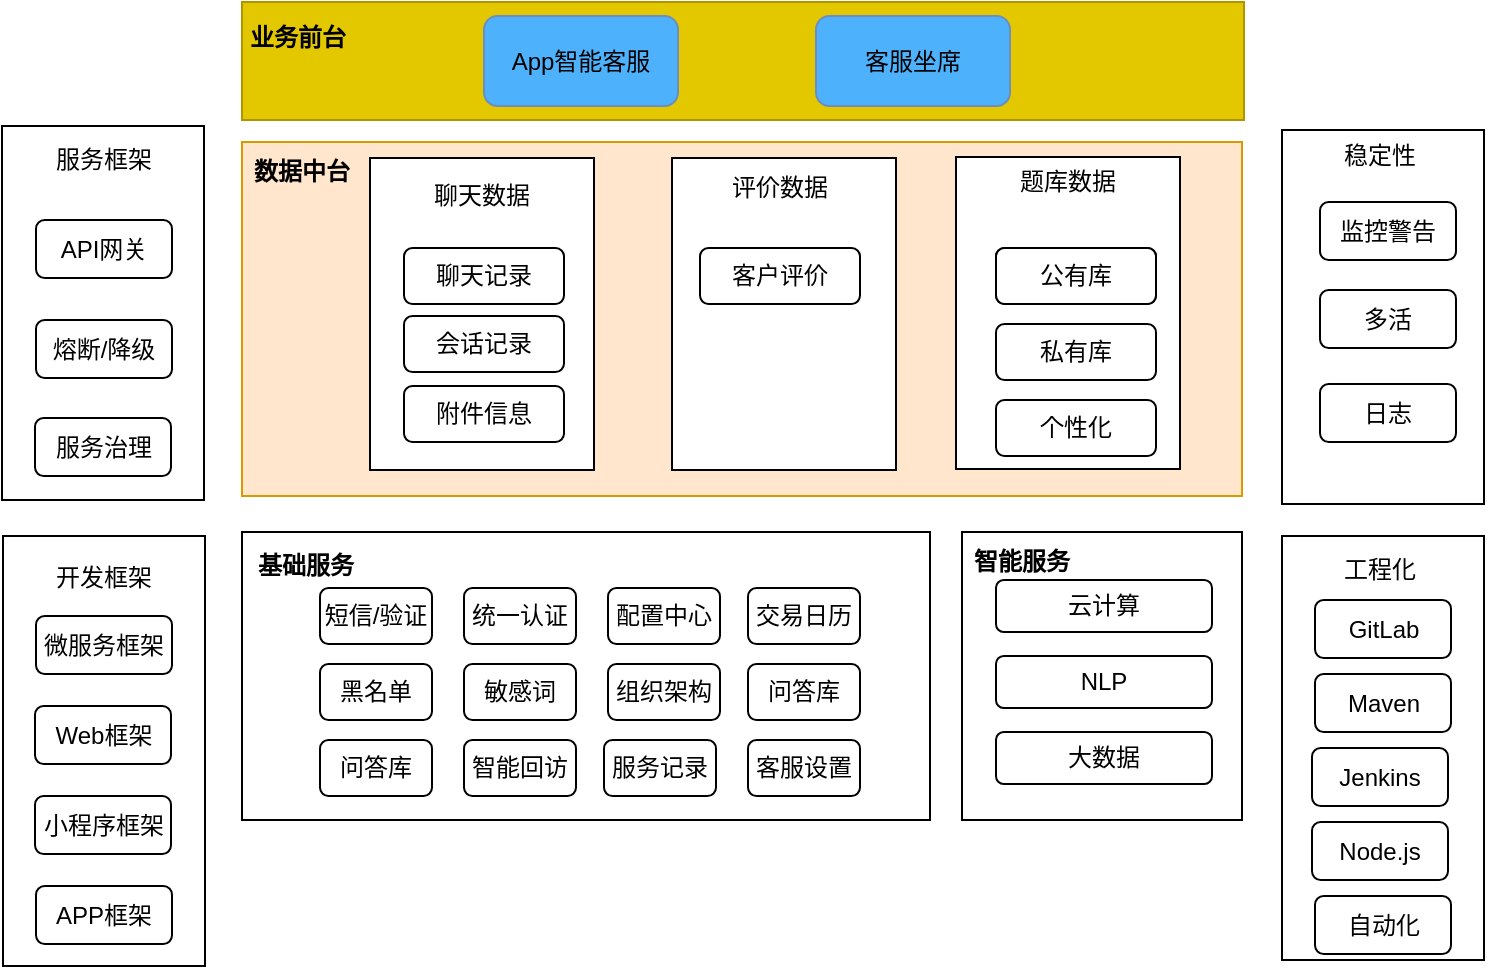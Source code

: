 <mxfile version="22.1.0" type="github">
  <diagram name="第 1 页" id="k6bWC8IlYyiT_uQ4D0yM">
    <mxGraphModel dx="1434" dy="758" grid="0" gridSize="10" guides="1" tooltips="1" connect="1" arrows="1" fold="1" page="0" pageScale="1" pageWidth="827" pageHeight="1169" math="0" shadow="0">
      <root>
        <mxCell id="0" />
        <mxCell id="1" parent="0" />
        <mxCell id="FXBnlz-k-0m6f4a4qK0G-1" value="" style="rounded=0;whiteSpace=wrap;html=1;fillColor=#e3c800;fontColor=#000000;strokeColor=#B09500;" vertex="1" parent="1">
          <mxGeometry x="138" y="225" width="501" height="59" as="geometry" />
        </mxCell>
        <mxCell id="FXBnlz-k-0m6f4a4qK0G-2" value="业务前台" style="text;html=1;strokeColor=none;fillColor=none;align=center;verticalAlign=middle;whiteSpace=wrap;rounded=0;fontColor=#000000;fontStyle=1" vertex="1" parent="1">
          <mxGeometry x="136" y="228" width="60" height="30" as="geometry" />
        </mxCell>
        <mxCell id="FXBnlz-k-0m6f4a4qK0G-4" value="客服坐席" style="rounded=1;whiteSpace=wrap;html=1;fillColor=#4EB1FC;strokeColor=#6c8ebf;" vertex="1" parent="1">
          <mxGeometry x="425" y="232" width="97" height="45" as="geometry" />
        </mxCell>
        <mxCell id="FXBnlz-k-0m6f4a4qK0G-5" value="App智能客服" style="rounded=1;whiteSpace=wrap;html=1;fillColor=#4EB1FC;strokeColor=#6c8ebf;" vertex="1" parent="1">
          <mxGeometry x="259" y="232" width="97" height="45" as="geometry" />
        </mxCell>
        <mxCell id="FXBnlz-k-0m6f4a4qK0G-6" value="" style="rounded=0;whiteSpace=wrap;html=1;" vertex="1" parent="1">
          <mxGeometry x="18" y="287" width="101" height="187" as="geometry" />
        </mxCell>
        <mxCell id="FXBnlz-k-0m6f4a4qK0G-7" value="服务框架" style="text;html=1;strokeColor=none;fillColor=none;align=center;verticalAlign=middle;whiteSpace=wrap;rounded=0;" vertex="1" parent="1">
          <mxGeometry x="39" y="289" width="60" height="30" as="geometry" />
        </mxCell>
        <mxCell id="FXBnlz-k-0m6f4a4qK0G-8" value="API网关" style="rounded=1;whiteSpace=wrap;html=1;" vertex="1" parent="1">
          <mxGeometry x="35" y="334" width="68" height="29" as="geometry" />
        </mxCell>
        <mxCell id="FXBnlz-k-0m6f4a4qK0G-9" value="熔断/降级" style="rounded=1;whiteSpace=wrap;html=1;" vertex="1" parent="1">
          <mxGeometry x="35" y="384" width="68" height="29" as="geometry" />
        </mxCell>
        <mxCell id="FXBnlz-k-0m6f4a4qK0G-10" value="服务治理" style="rounded=1;whiteSpace=wrap;html=1;" vertex="1" parent="1">
          <mxGeometry x="34.5" y="433" width="68" height="29" as="geometry" />
        </mxCell>
        <mxCell id="FXBnlz-k-0m6f4a4qK0G-12" value="" style="rounded=0;whiteSpace=wrap;html=1;fillColor=#ffe6cc;strokeColor=#d79b00;" vertex="1" parent="1">
          <mxGeometry x="138" y="295" width="500" height="177" as="geometry" />
        </mxCell>
        <mxCell id="FXBnlz-k-0m6f4a4qK0G-13" value="数据中台" style="text;html=1;strokeColor=none;fillColor=none;align=center;verticalAlign=middle;whiteSpace=wrap;rounded=0;fontColor=#000000;fontStyle=1" vertex="1" parent="1">
          <mxGeometry x="138" y="295" width="60" height="30" as="geometry" />
        </mxCell>
        <mxCell id="FXBnlz-k-0m6f4a4qK0G-14" value="" style="rounded=0;whiteSpace=wrap;html=1;" vertex="1" parent="1">
          <mxGeometry x="202" y="303" width="112" height="156" as="geometry" />
        </mxCell>
        <mxCell id="FXBnlz-k-0m6f4a4qK0G-15" value="聊天数据" style="text;html=1;strokeColor=none;fillColor=none;align=center;verticalAlign=middle;whiteSpace=wrap;rounded=0;" vertex="1" parent="1">
          <mxGeometry x="228" y="307" width="60" height="30" as="geometry" />
        </mxCell>
        <mxCell id="FXBnlz-k-0m6f4a4qK0G-16" value="" style="rounded=0;whiteSpace=wrap;html=1;" vertex="1" parent="1">
          <mxGeometry x="353" y="303" width="112" height="156" as="geometry" />
        </mxCell>
        <mxCell id="FXBnlz-k-0m6f4a4qK0G-17" value="评价数据" style="text;html=1;strokeColor=none;fillColor=none;align=center;verticalAlign=middle;whiteSpace=wrap;rounded=0;" vertex="1" parent="1">
          <mxGeometry x="377" y="303" width="60" height="30" as="geometry" />
        </mxCell>
        <mxCell id="FXBnlz-k-0m6f4a4qK0G-19" value="" style="rounded=0;whiteSpace=wrap;html=1;" vertex="1" parent="1">
          <mxGeometry x="495" y="302.5" width="112" height="156" as="geometry" />
        </mxCell>
        <mxCell id="FXBnlz-k-0m6f4a4qK0G-20" value="题库数据" style="text;html=1;strokeColor=none;fillColor=none;align=center;verticalAlign=middle;whiteSpace=wrap;rounded=0;" vertex="1" parent="1">
          <mxGeometry x="521" y="300" width="60" height="30" as="geometry" />
        </mxCell>
        <mxCell id="FXBnlz-k-0m6f4a4qK0G-21" value="聊天记录" style="rounded=1;whiteSpace=wrap;html=1;" vertex="1" parent="1">
          <mxGeometry x="219" y="348" width="80" height="28" as="geometry" />
        </mxCell>
        <mxCell id="FXBnlz-k-0m6f4a4qK0G-22" value="会话记录" style="rounded=1;whiteSpace=wrap;html=1;" vertex="1" parent="1">
          <mxGeometry x="219" y="382" width="80" height="28" as="geometry" />
        </mxCell>
        <mxCell id="FXBnlz-k-0m6f4a4qK0G-23" value="附件信息" style="rounded=1;whiteSpace=wrap;html=1;" vertex="1" parent="1">
          <mxGeometry x="219" y="417" width="80" height="28" as="geometry" />
        </mxCell>
        <mxCell id="FXBnlz-k-0m6f4a4qK0G-25" value="客户评价" style="rounded=1;whiteSpace=wrap;html=1;" vertex="1" parent="1">
          <mxGeometry x="367" y="348" width="80" height="28" as="geometry" />
        </mxCell>
        <mxCell id="FXBnlz-k-0m6f4a4qK0G-27" value="公有库" style="rounded=1;whiteSpace=wrap;html=1;" vertex="1" parent="1">
          <mxGeometry x="515" y="348" width="80" height="28" as="geometry" />
        </mxCell>
        <mxCell id="FXBnlz-k-0m6f4a4qK0G-28" value="公有库" style="rounded=1;whiteSpace=wrap;html=1;" vertex="1" parent="1">
          <mxGeometry x="515" y="348" width="80" height="28" as="geometry" />
        </mxCell>
        <mxCell id="FXBnlz-k-0m6f4a4qK0G-29" value="私有库" style="rounded=1;whiteSpace=wrap;html=1;" vertex="1" parent="1">
          <mxGeometry x="515" y="386" width="80" height="28" as="geometry" />
        </mxCell>
        <mxCell id="FXBnlz-k-0m6f4a4qK0G-30" value="个性化" style="rounded=1;whiteSpace=wrap;html=1;" vertex="1" parent="1">
          <mxGeometry x="515" y="424" width="80" height="28" as="geometry" />
        </mxCell>
        <mxCell id="FXBnlz-k-0m6f4a4qK0G-31" value="" style="rounded=0;whiteSpace=wrap;html=1;" vertex="1" parent="1">
          <mxGeometry x="18.5" y="492" width="101" height="215" as="geometry" />
        </mxCell>
        <mxCell id="FXBnlz-k-0m6f4a4qK0G-32" value="开发框架" style="text;html=1;strokeColor=none;fillColor=none;align=center;verticalAlign=middle;whiteSpace=wrap;rounded=0;" vertex="1" parent="1">
          <mxGeometry x="38.5" y="498" width="60" height="30" as="geometry" />
        </mxCell>
        <mxCell id="FXBnlz-k-0m6f4a4qK0G-33" value="微服务框架" style="rounded=1;whiteSpace=wrap;html=1;" vertex="1" parent="1">
          <mxGeometry x="35" y="532" width="68" height="29" as="geometry" />
        </mxCell>
        <mxCell id="FXBnlz-k-0m6f4a4qK0G-34" value="Web框架" style="rounded=1;whiteSpace=wrap;html=1;" vertex="1" parent="1">
          <mxGeometry x="34.5" y="577" width="68" height="29" as="geometry" />
        </mxCell>
        <mxCell id="FXBnlz-k-0m6f4a4qK0G-35" value="小程序框架" style="rounded=1;whiteSpace=wrap;html=1;" vertex="1" parent="1">
          <mxGeometry x="34.5" y="622" width="68" height="29" as="geometry" />
        </mxCell>
        <mxCell id="FXBnlz-k-0m6f4a4qK0G-36" value="APP框架" style="rounded=1;whiteSpace=wrap;html=1;" vertex="1" parent="1">
          <mxGeometry x="35" y="667" width="68" height="29" as="geometry" />
        </mxCell>
        <mxCell id="FXBnlz-k-0m6f4a4qK0G-37" value="" style="rounded=0;whiteSpace=wrap;html=1;" vertex="1" parent="1">
          <mxGeometry x="658" y="289" width="101" height="187" as="geometry" />
        </mxCell>
        <mxCell id="FXBnlz-k-0m6f4a4qK0G-38" value="稳定性" style="text;html=1;strokeColor=none;fillColor=none;align=center;verticalAlign=middle;whiteSpace=wrap;rounded=0;" vertex="1" parent="1">
          <mxGeometry x="677" y="287" width="60" height="30" as="geometry" />
        </mxCell>
        <mxCell id="FXBnlz-k-0m6f4a4qK0G-39" value="监控警告" style="rounded=1;whiteSpace=wrap;html=1;" vertex="1" parent="1">
          <mxGeometry x="677" y="325" width="68" height="29" as="geometry" />
        </mxCell>
        <mxCell id="FXBnlz-k-0m6f4a4qK0G-40" value="多活" style="rounded=1;whiteSpace=wrap;html=1;" vertex="1" parent="1">
          <mxGeometry x="677" y="369" width="68" height="29" as="geometry" />
        </mxCell>
        <mxCell id="FXBnlz-k-0m6f4a4qK0G-41" value="日志" style="rounded=1;whiteSpace=wrap;html=1;" vertex="1" parent="1">
          <mxGeometry x="677" y="416" width="68" height="29" as="geometry" />
        </mxCell>
        <mxCell id="FXBnlz-k-0m6f4a4qK0G-42" value="" style="rounded=0;whiteSpace=wrap;html=1;" vertex="1" parent="1">
          <mxGeometry x="658" y="492" width="101" height="212" as="geometry" />
        </mxCell>
        <mxCell id="FXBnlz-k-0m6f4a4qK0G-43" value="工程化" style="text;html=1;strokeColor=none;fillColor=none;align=center;verticalAlign=middle;whiteSpace=wrap;rounded=0;" vertex="1" parent="1">
          <mxGeometry x="677" y="494" width="60" height="30" as="geometry" />
        </mxCell>
        <mxCell id="FXBnlz-k-0m6f4a4qK0G-44" value="GitLab" style="rounded=1;whiteSpace=wrap;html=1;" vertex="1" parent="1">
          <mxGeometry x="674.5" y="524" width="68" height="29" as="geometry" />
        </mxCell>
        <mxCell id="FXBnlz-k-0m6f4a4qK0G-45" value="Maven" style="rounded=1;whiteSpace=wrap;html=1;" vertex="1" parent="1">
          <mxGeometry x="674.5" y="561" width="68" height="29" as="geometry" />
        </mxCell>
        <mxCell id="FXBnlz-k-0m6f4a4qK0G-46" value="Jenkins" style="rounded=1;whiteSpace=wrap;html=1;" vertex="1" parent="1">
          <mxGeometry x="673" y="598" width="68" height="29" as="geometry" />
        </mxCell>
        <mxCell id="FXBnlz-k-0m6f4a4qK0G-47" value="Node.js" style="rounded=1;whiteSpace=wrap;html=1;" vertex="1" parent="1">
          <mxGeometry x="673" y="635" width="68" height="29" as="geometry" />
        </mxCell>
        <mxCell id="FXBnlz-k-0m6f4a4qK0G-48" value="自动化" style="rounded=1;whiteSpace=wrap;html=1;" vertex="1" parent="1">
          <mxGeometry x="674.5" y="672" width="68" height="29" as="geometry" />
        </mxCell>
        <mxCell id="FXBnlz-k-0m6f4a4qK0G-49" value="" style="rounded=0;whiteSpace=wrap;html=1;" vertex="1" parent="1">
          <mxGeometry x="138" y="490" width="344" height="144" as="geometry" />
        </mxCell>
        <mxCell id="FXBnlz-k-0m6f4a4qK0G-50" value="基础服务" style="text;html=1;strokeColor=none;fillColor=none;align=center;verticalAlign=middle;whiteSpace=wrap;rounded=0;fontColor=#000000;fontStyle=1" vertex="1" parent="1">
          <mxGeometry x="140" y="492" width="60" height="30" as="geometry" />
        </mxCell>
        <mxCell id="FXBnlz-k-0m6f4a4qK0G-51" value="短信/验证" style="rounded=1;whiteSpace=wrap;html=1;" vertex="1" parent="1">
          <mxGeometry x="177" y="518" width="56" height="28" as="geometry" />
        </mxCell>
        <mxCell id="FXBnlz-k-0m6f4a4qK0G-52" value="统一认证" style="rounded=1;whiteSpace=wrap;html=1;" vertex="1" parent="1">
          <mxGeometry x="249" y="518" width="56" height="28" as="geometry" />
        </mxCell>
        <mxCell id="FXBnlz-k-0m6f4a4qK0G-53" value="配置中心" style="rounded=1;whiteSpace=wrap;html=1;" vertex="1" parent="1">
          <mxGeometry x="321" y="518" width="56" height="28" as="geometry" />
        </mxCell>
        <mxCell id="FXBnlz-k-0m6f4a4qK0G-54" value="" style="rounded=0;whiteSpace=wrap;html=1;" vertex="1" parent="1">
          <mxGeometry x="498" y="490" width="140" height="144" as="geometry" />
        </mxCell>
        <mxCell id="FXBnlz-k-0m6f4a4qK0G-55" value="智能服务" style="text;html=1;strokeColor=none;fillColor=none;align=center;verticalAlign=middle;whiteSpace=wrap;rounded=0;fontColor=#000000;fontStyle=1" vertex="1" parent="1">
          <mxGeometry x="498" y="490" width="60" height="30" as="geometry" />
        </mxCell>
        <mxCell id="FXBnlz-k-0m6f4a4qK0G-56" value="云计算" style="rounded=1;whiteSpace=wrap;html=1;" vertex="1" parent="1">
          <mxGeometry x="515" y="514" width="108" height="26" as="geometry" />
        </mxCell>
        <mxCell id="FXBnlz-k-0m6f4a4qK0G-57" value="大数据" style="rounded=1;whiteSpace=wrap;html=1;" vertex="1" parent="1">
          <mxGeometry x="515" y="590" width="108" height="26" as="geometry" />
        </mxCell>
        <mxCell id="FXBnlz-k-0m6f4a4qK0G-58" value="NLP" style="rounded=1;whiteSpace=wrap;html=1;" vertex="1" parent="1">
          <mxGeometry x="515" y="552" width="108" height="26" as="geometry" />
        </mxCell>
        <mxCell id="FXBnlz-k-0m6f4a4qK0G-61" value="交易日历" style="rounded=1;whiteSpace=wrap;html=1;" vertex="1" parent="1">
          <mxGeometry x="391" y="518" width="56" height="28" as="geometry" />
        </mxCell>
        <mxCell id="FXBnlz-k-0m6f4a4qK0G-62" value="黑名单" style="rounded=1;whiteSpace=wrap;html=1;" vertex="1" parent="1">
          <mxGeometry x="177" y="556" width="56" height="28" as="geometry" />
        </mxCell>
        <mxCell id="FXBnlz-k-0m6f4a4qK0G-63" value="敏感词" style="rounded=1;whiteSpace=wrap;html=1;" vertex="1" parent="1">
          <mxGeometry x="249" y="556" width="56" height="28" as="geometry" />
        </mxCell>
        <mxCell id="FXBnlz-k-0m6f4a4qK0G-64" value="组织架构" style="rounded=1;whiteSpace=wrap;html=1;" vertex="1" parent="1">
          <mxGeometry x="321" y="556" width="56" height="28" as="geometry" />
        </mxCell>
        <mxCell id="FXBnlz-k-0m6f4a4qK0G-65" value="问答库" style="rounded=1;whiteSpace=wrap;html=1;" vertex="1" parent="1">
          <mxGeometry x="391" y="556" width="56" height="28" as="geometry" />
        </mxCell>
        <mxCell id="FXBnlz-k-0m6f4a4qK0G-66" value="问答库" style="rounded=1;whiteSpace=wrap;html=1;" vertex="1" parent="1">
          <mxGeometry x="177" y="594" width="56" height="28" as="geometry" />
        </mxCell>
        <mxCell id="FXBnlz-k-0m6f4a4qK0G-67" value="智能回访" style="rounded=1;whiteSpace=wrap;html=1;" vertex="1" parent="1">
          <mxGeometry x="249" y="594" width="56" height="28" as="geometry" />
        </mxCell>
        <mxCell id="FXBnlz-k-0m6f4a4qK0G-68" value="服务记录" style="rounded=1;whiteSpace=wrap;html=1;" vertex="1" parent="1">
          <mxGeometry x="319" y="594" width="56" height="28" as="geometry" />
        </mxCell>
        <mxCell id="FXBnlz-k-0m6f4a4qK0G-69" value="客服设置" style="rounded=1;whiteSpace=wrap;html=1;" vertex="1" parent="1">
          <mxGeometry x="391" y="594" width="56" height="28" as="geometry" />
        </mxCell>
      </root>
    </mxGraphModel>
  </diagram>
</mxfile>
